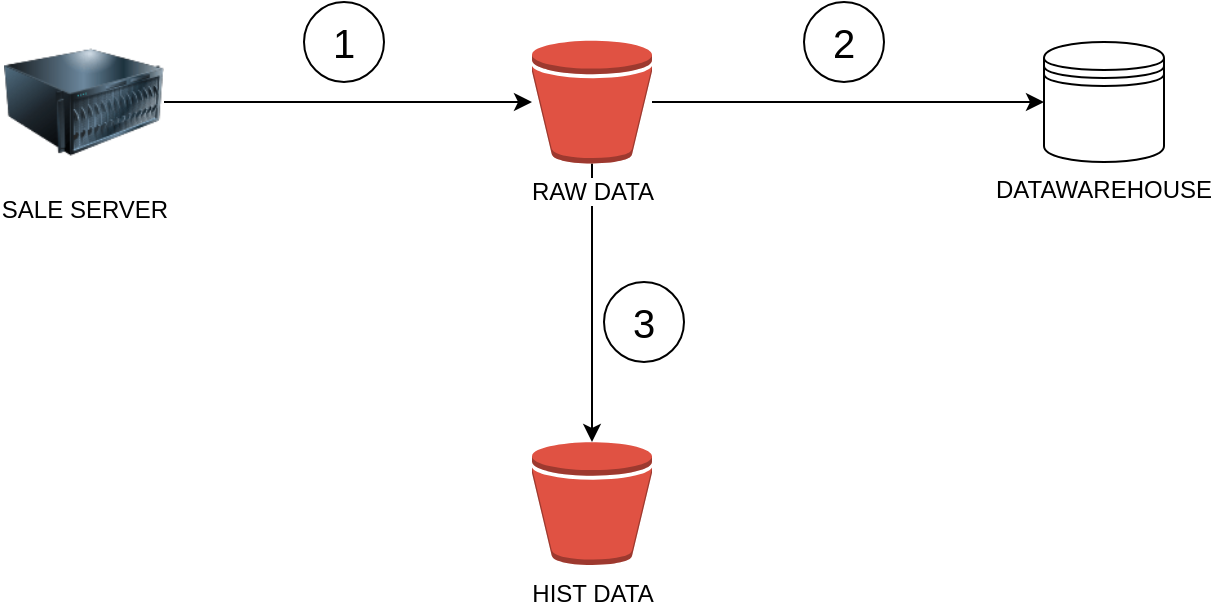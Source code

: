 <mxfile>
    <diagram id="g-2jq3_PkM0sLgQm_lZV" name="Page-1">
        <mxGraphModel dx="850" dy="534" grid="1" gridSize="10" guides="1" tooltips="1" connect="1" arrows="1" fold="1" page="1" pageScale="1" pageWidth="827" pageHeight="1169" math="0" shadow="0">
            <root>
                <mxCell id="0"/>
                <mxCell id="1" parent="0"/>
                <mxCell id="4" style="edgeStyle=none;html=1;" edge="1" parent="1" source="2" target="3">
                    <mxGeometry relative="1" as="geometry"/>
                </mxCell>
                <mxCell id="2" value="SALE SERVER" style="image;html=1;image=img/lib/clip_art/computers/Server_128x128.png;labelBackgroundColor=#FFFFFF;fontColor=#000000;" parent="1" vertex="1">
                    <mxGeometry x="120" y="90" width="80" height="80" as="geometry"/>
                </mxCell>
                <mxCell id="6" style="edgeStyle=none;html=1;entryX=0;entryY=0.5;entryDx=0;entryDy=0;" edge="1" parent="1" source="3" target="5">
                    <mxGeometry relative="1" as="geometry"/>
                </mxCell>
                <mxCell id="8" style="edgeStyle=none;html=1;" edge="1" parent="1" source="3" target="7">
                    <mxGeometry relative="1" as="geometry"/>
                </mxCell>
                <mxCell id="3" value="RAW DATA" style="outlineConnect=0;dashed=0;verticalLabelPosition=bottom;verticalAlign=top;align=center;html=1;shape=mxgraph.aws3.bucket;fillColor=#E05243;gradientColor=none;labelBackgroundColor=#FFFFFF;fontColor=#000000;" vertex="1" parent="1">
                    <mxGeometry x="384" y="99.25" width="60" height="61.5" as="geometry"/>
                </mxCell>
                <mxCell id="5" value="DATAWAREHOUSE" style="shape=datastore;whiteSpace=wrap;html=1;labelPosition=center;verticalLabelPosition=bottom;align=center;verticalAlign=top;labelBackgroundColor=#FFFFFF;fontColor=#000000;" vertex="1" parent="1">
                    <mxGeometry x="640" y="100" width="60" height="60" as="geometry"/>
                </mxCell>
                <mxCell id="7" value="HIST DATA" style="outlineConnect=0;dashed=0;verticalLabelPosition=bottom;verticalAlign=top;align=center;html=1;shape=mxgraph.aws3.bucket;fillColor=#E05243;gradientColor=none;fontColor=#000000;labelBackgroundColor=#FFFFFF;" vertex="1" parent="1">
                    <mxGeometry x="384" y="300" width="60" height="61.5" as="geometry"/>
                </mxCell>
                <mxCell id="9" value="&lt;font style=&quot;font-size: 20px;&quot;&gt;1&lt;/font&gt;" style="ellipse;whiteSpace=wrap;html=1;aspect=fixed;" vertex="1" parent="1">
                    <mxGeometry x="270" y="80" width="40" height="40" as="geometry"/>
                </mxCell>
                <mxCell id="10" value="&lt;font style=&quot;font-size: 20px;&quot;&gt;2&lt;/font&gt;" style="ellipse;whiteSpace=wrap;html=1;aspect=fixed;" vertex="1" parent="1">
                    <mxGeometry x="520" y="80" width="40" height="40" as="geometry"/>
                </mxCell>
                <mxCell id="11" value="&lt;font style=&quot;font-size: 20px;&quot;&gt;3&lt;/font&gt;" style="ellipse;whiteSpace=wrap;html=1;aspect=fixed;" vertex="1" parent="1">
                    <mxGeometry x="420" y="220" width="40" height="40" as="geometry"/>
                </mxCell>
            </root>
        </mxGraphModel>
    </diagram>
</mxfile>